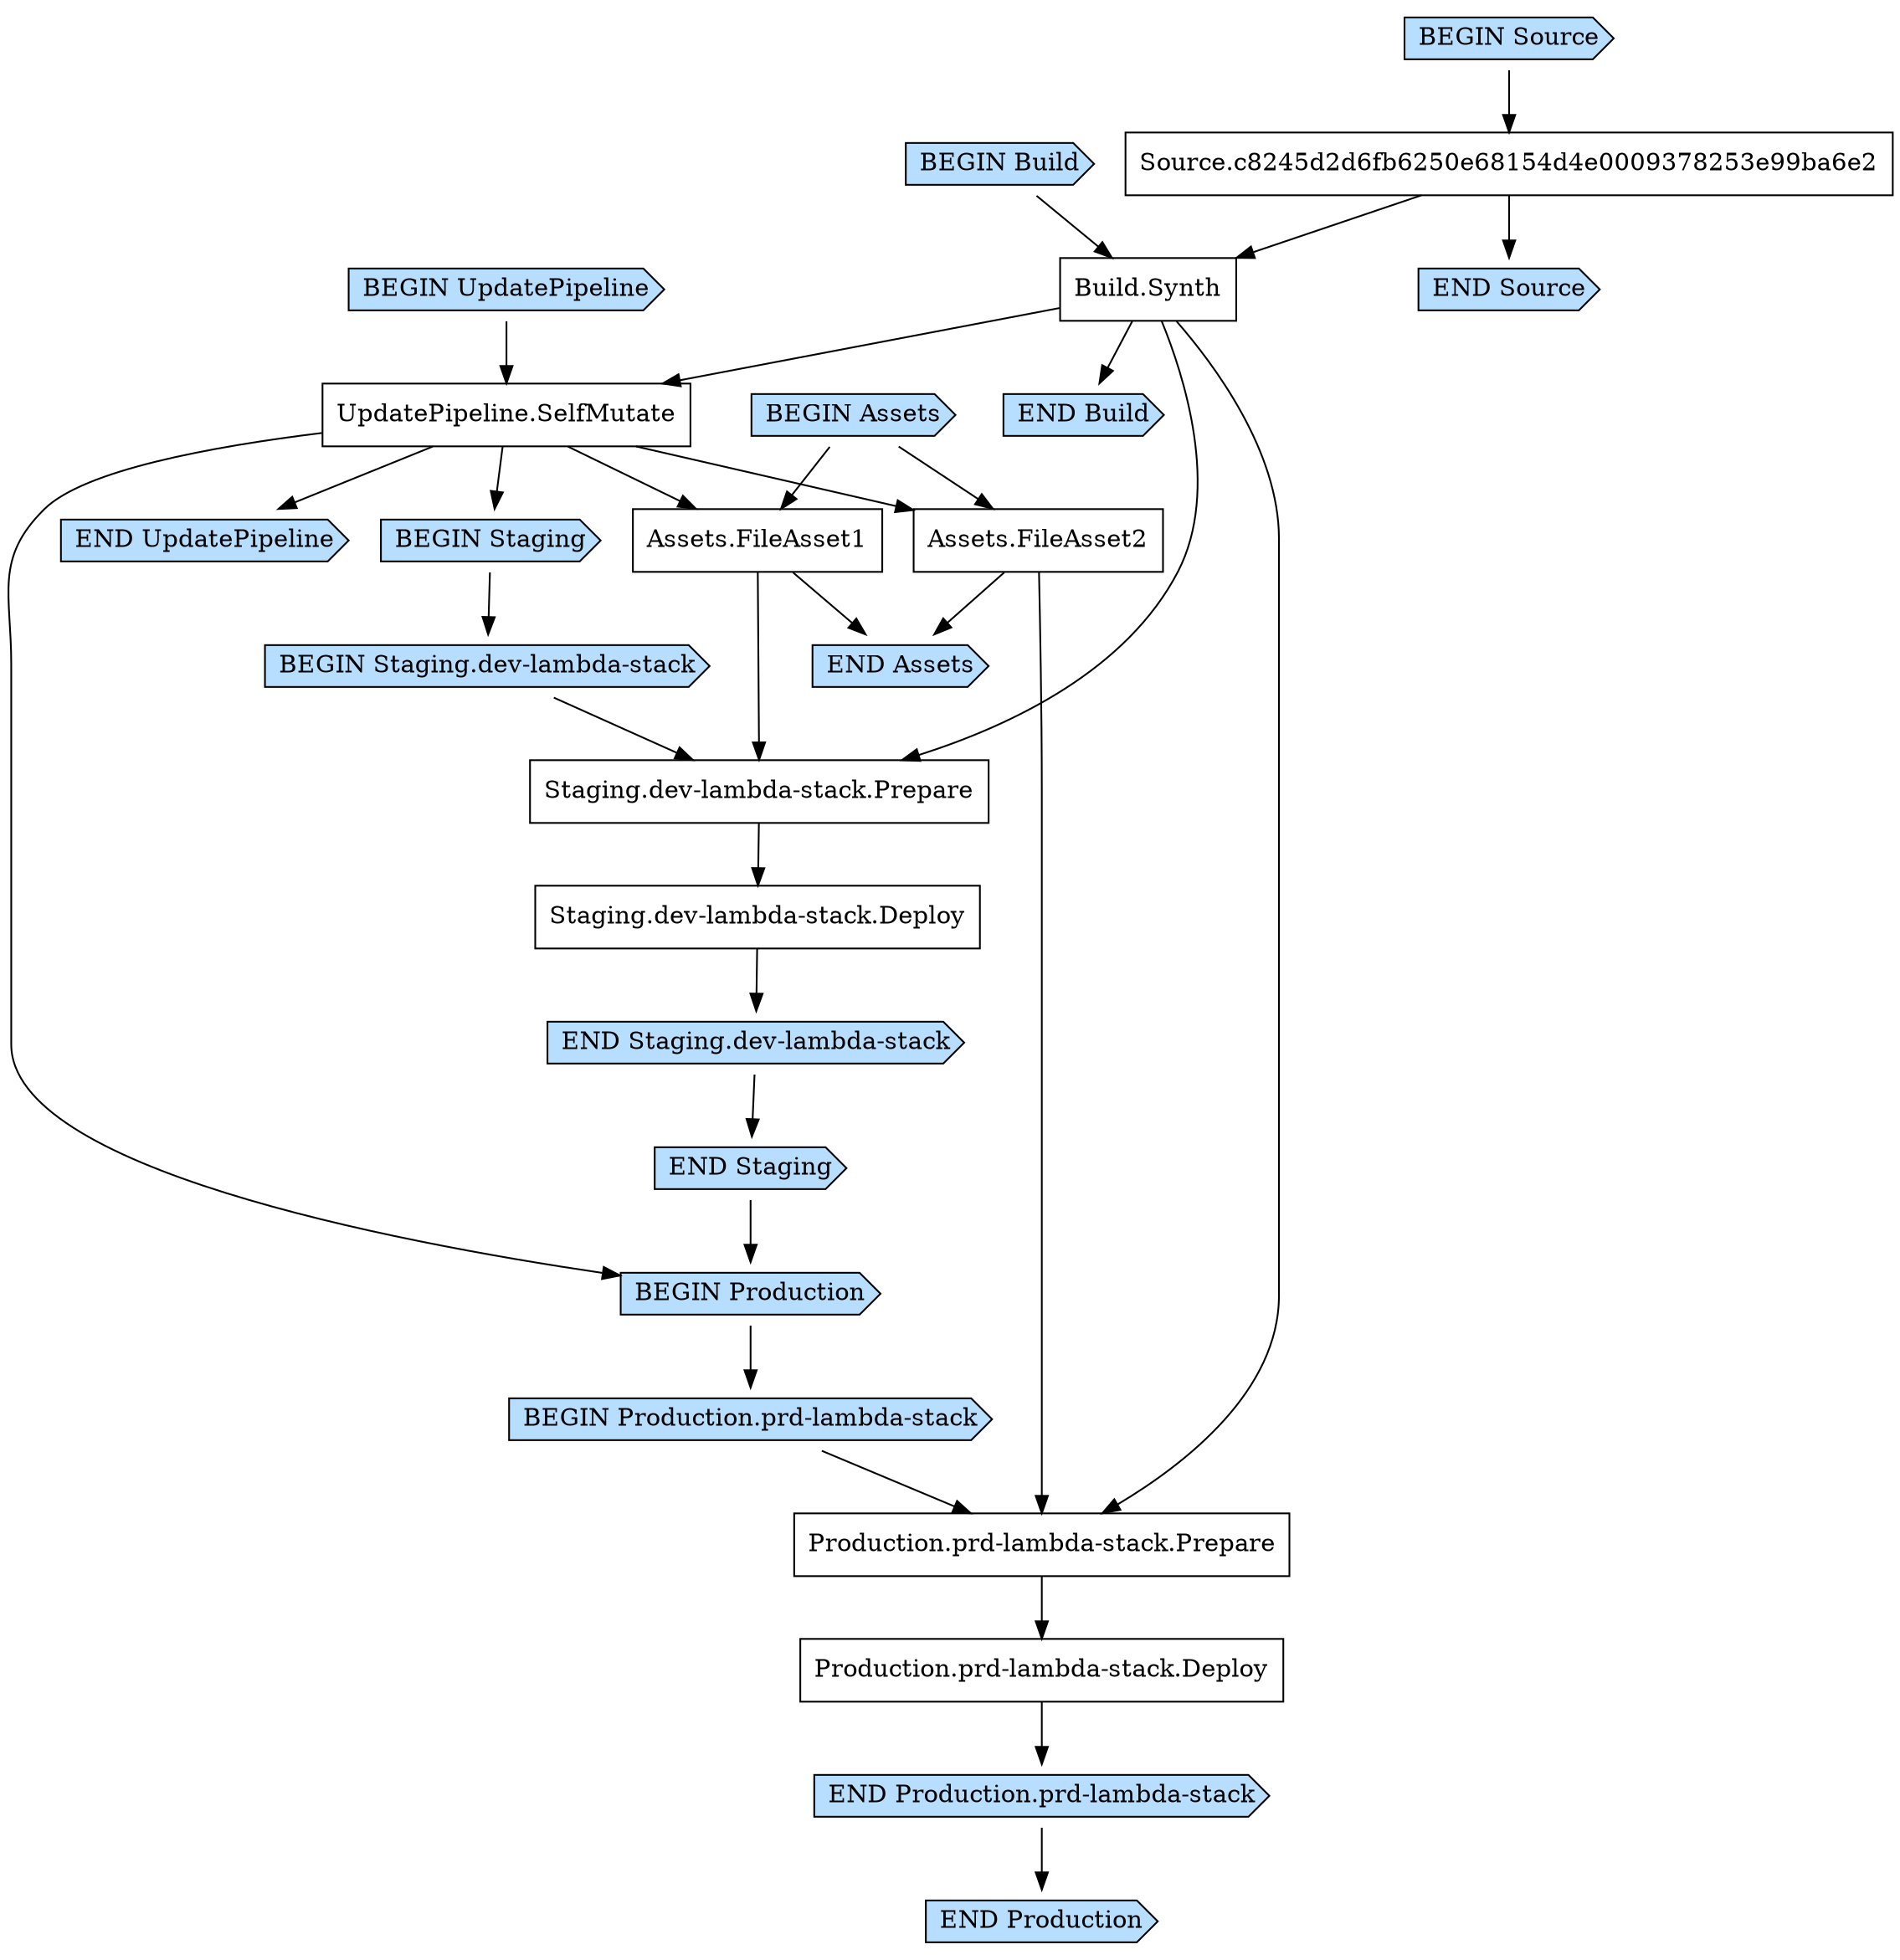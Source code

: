 digraph G {
  # Arrows represent an "unlocks" relationship (opposite of dependency). So chosen
  # because the layout looks more natural that way.
  # To represent subgraph dependencies, subgraphs are represented by BEGIN/END nodes.
  # To render: `dot -Tsvg pipelineassetstackPipeline4182259A.dot > graph.svg`, open in a browser.
  node [shape="box"];
"BEGIN Build" [shape="cds", style="filled", fillcolor="#b7deff"];
"END Build" [shape="cds", style="filled", fillcolor="#b7deff"];
"Build.Synth";
"Source.c8245d2d6fb6250e68154d4e0009378253e99ba6e2" -> "Build.Synth";
"BEGIN Build" -> "Build.Synth";
"Build.Synth" -> "END Build";
"BEGIN UpdatePipeline" [shape="cds", style="filled", fillcolor="#b7deff"];
"END UpdatePipeline" [shape="cds", style="filled", fillcolor="#b7deff"];
"UpdatePipeline.SelfMutate";
"Build.Synth" -> "UpdatePipeline.SelfMutate";
"BEGIN UpdatePipeline" -> "UpdatePipeline.SelfMutate";
"UpdatePipeline.SelfMutate" -> "END UpdatePipeline";
"BEGIN Assets" [shape="cds", style="filled", fillcolor="#b7deff"];
"END Assets" [shape="cds", style="filled", fillcolor="#b7deff"];
"Assets.FileAsset1";
"UpdatePipeline.SelfMutate" -> "Assets.FileAsset1";
"Assets.FileAsset2";
"UpdatePipeline.SelfMutate" -> "Assets.FileAsset2";
"BEGIN Assets" -> "Assets.FileAsset1";
"BEGIN Assets" -> "Assets.FileAsset2";
"Assets.FileAsset1" -> "END Assets";
"Assets.FileAsset2" -> "END Assets";
"BEGIN Staging" [shape="cds", style="filled", fillcolor="#b7deff"];
"END Staging" [shape="cds", style="filled", fillcolor="#b7deff"];
"UpdatePipeline.SelfMutate" -> "BEGIN Staging";
"BEGIN Staging.dev-lambda-stack" [shape="cds", style="filled", fillcolor="#b7deff"];
"END Staging.dev-lambda-stack" [shape="cds", style="filled", fillcolor="#b7deff"];
"Staging.dev-lambda-stack.Deploy";
"Staging.dev-lambda-stack.Prepare" -> "Staging.dev-lambda-stack.Deploy";
"Staging.dev-lambda-stack.Prepare";
"Build.Synth" -> "Staging.dev-lambda-stack.Prepare";
"Assets.FileAsset1" -> "Staging.dev-lambda-stack.Prepare";
"BEGIN Staging.dev-lambda-stack" -> "Staging.dev-lambda-stack.Prepare";
"Staging.dev-lambda-stack.Deploy" -> "END Staging.dev-lambda-stack";
"BEGIN Staging" -> "BEGIN Staging.dev-lambda-stack";
"END Staging.dev-lambda-stack" -> "END Staging";
"BEGIN Production" [shape="cds", style="filled", fillcolor="#b7deff"];
"END Production" [shape="cds", style="filled", fillcolor="#b7deff"];
"UpdatePipeline.SelfMutate" -> "BEGIN Production";
"END Staging" -> "BEGIN Production";
"BEGIN Production.prd-lambda-stack" [shape="cds", style="filled", fillcolor="#b7deff"];
"END Production.prd-lambda-stack" [shape="cds", style="filled", fillcolor="#b7deff"];
"Production.prd-lambda-stack.Deploy";
"Production.prd-lambda-stack.Prepare" -> "Production.prd-lambda-stack.Deploy";
"Production.prd-lambda-stack.Prepare";
"Build.Synth" -> "Production.prd-lambda-stack.Prepare";
"Assets.FileAsset2" -> "Production.prd-lambda-stack.Prepare";
"BEGIN Production.prd-lambda-stack" -> "Production.prd-lambda-stack.Prepare";
"Production.prd-lambda-stack.Deploy" -> "END Production.prd-lambda-stack";
"BEGIN Production" -> "BEGIN Production.prd-lambda-stack";
"END Production.prd-lambda-stack" -> "END Production";
"BEGIN Source" [shape="cds", style="filled", fillcolor="#b7deff"];
"END Source" [shape="cds", style="filled", fillcolor="#b7deff"];
"Source.c8245d2d6fb6250e68154d4e0009378253e99ba6e2";
"BEGIN Source" -> "Source.c8245d2d6fb6250e68154d4e0009378253e99ba6e2";
"Source.c8245d2d6fb6250e68154d4e0009378253e99ba6e2" -> "END Source";
}